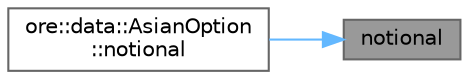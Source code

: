 digraph "notional"
{
 // INTERACTIVE_SVG=YES
 // LATEX_PDF_SIZE
  bgcolor="transparent";
  edge [fontname=Helvetica,fontsize=10,labelfontname=Helvetica,labelfontsize=10];
  node [fontname=Helvetica,fontsize=10,shape=box,height=0.2,width=0.4];
  rankdir="RL";
  Node1 [label="notional",height=0.2,width=0.4,color="gray40", fillcolor="grey60", style="filled", fontcolor="black",tooltip="Return the current notional in npvCurrency. See individual sub-classes for the precise definition."];
  Node1 -> Node2 [dir="back",color="steelblue1",style="solid"];
  Node2 [label="ore::data::AsianOption\l::notional",height=0.2,width=0.4,color="grey40", fillcolor="white", style="filled",URL="$classore_1_1data_1_1_asian_option.html#a70619a91ccb26e89d3e8b56e39fd19ab",tooltip="Trade interface."];
}
